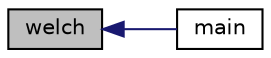 digraph "welch"
{
  edge [fontname="Helvetica",fontsize="10",labelfontname="Helvetica",labelfontsize="10"];
  node [fontname="Helvetica",fontsize="10",shape=record];
  rankdir="LR";
  Node197 [label="welch",height=0.2,width=0.4,color="black", fillcolor="grey75", style="filled", fontcolor="black"];
  Node197 -> Node198 [dir="back",color="midnightblue",fontsize="10",style="solid",fontname="Helvetica"];
  Node198 [label="main",height=0.2,width=0.4,color="black", fillcolor="white", style="filled",URL="$d6/d90/costas_8_c.html#a3c04138a5bfe5d72780bb7e82a18e627"];
}
